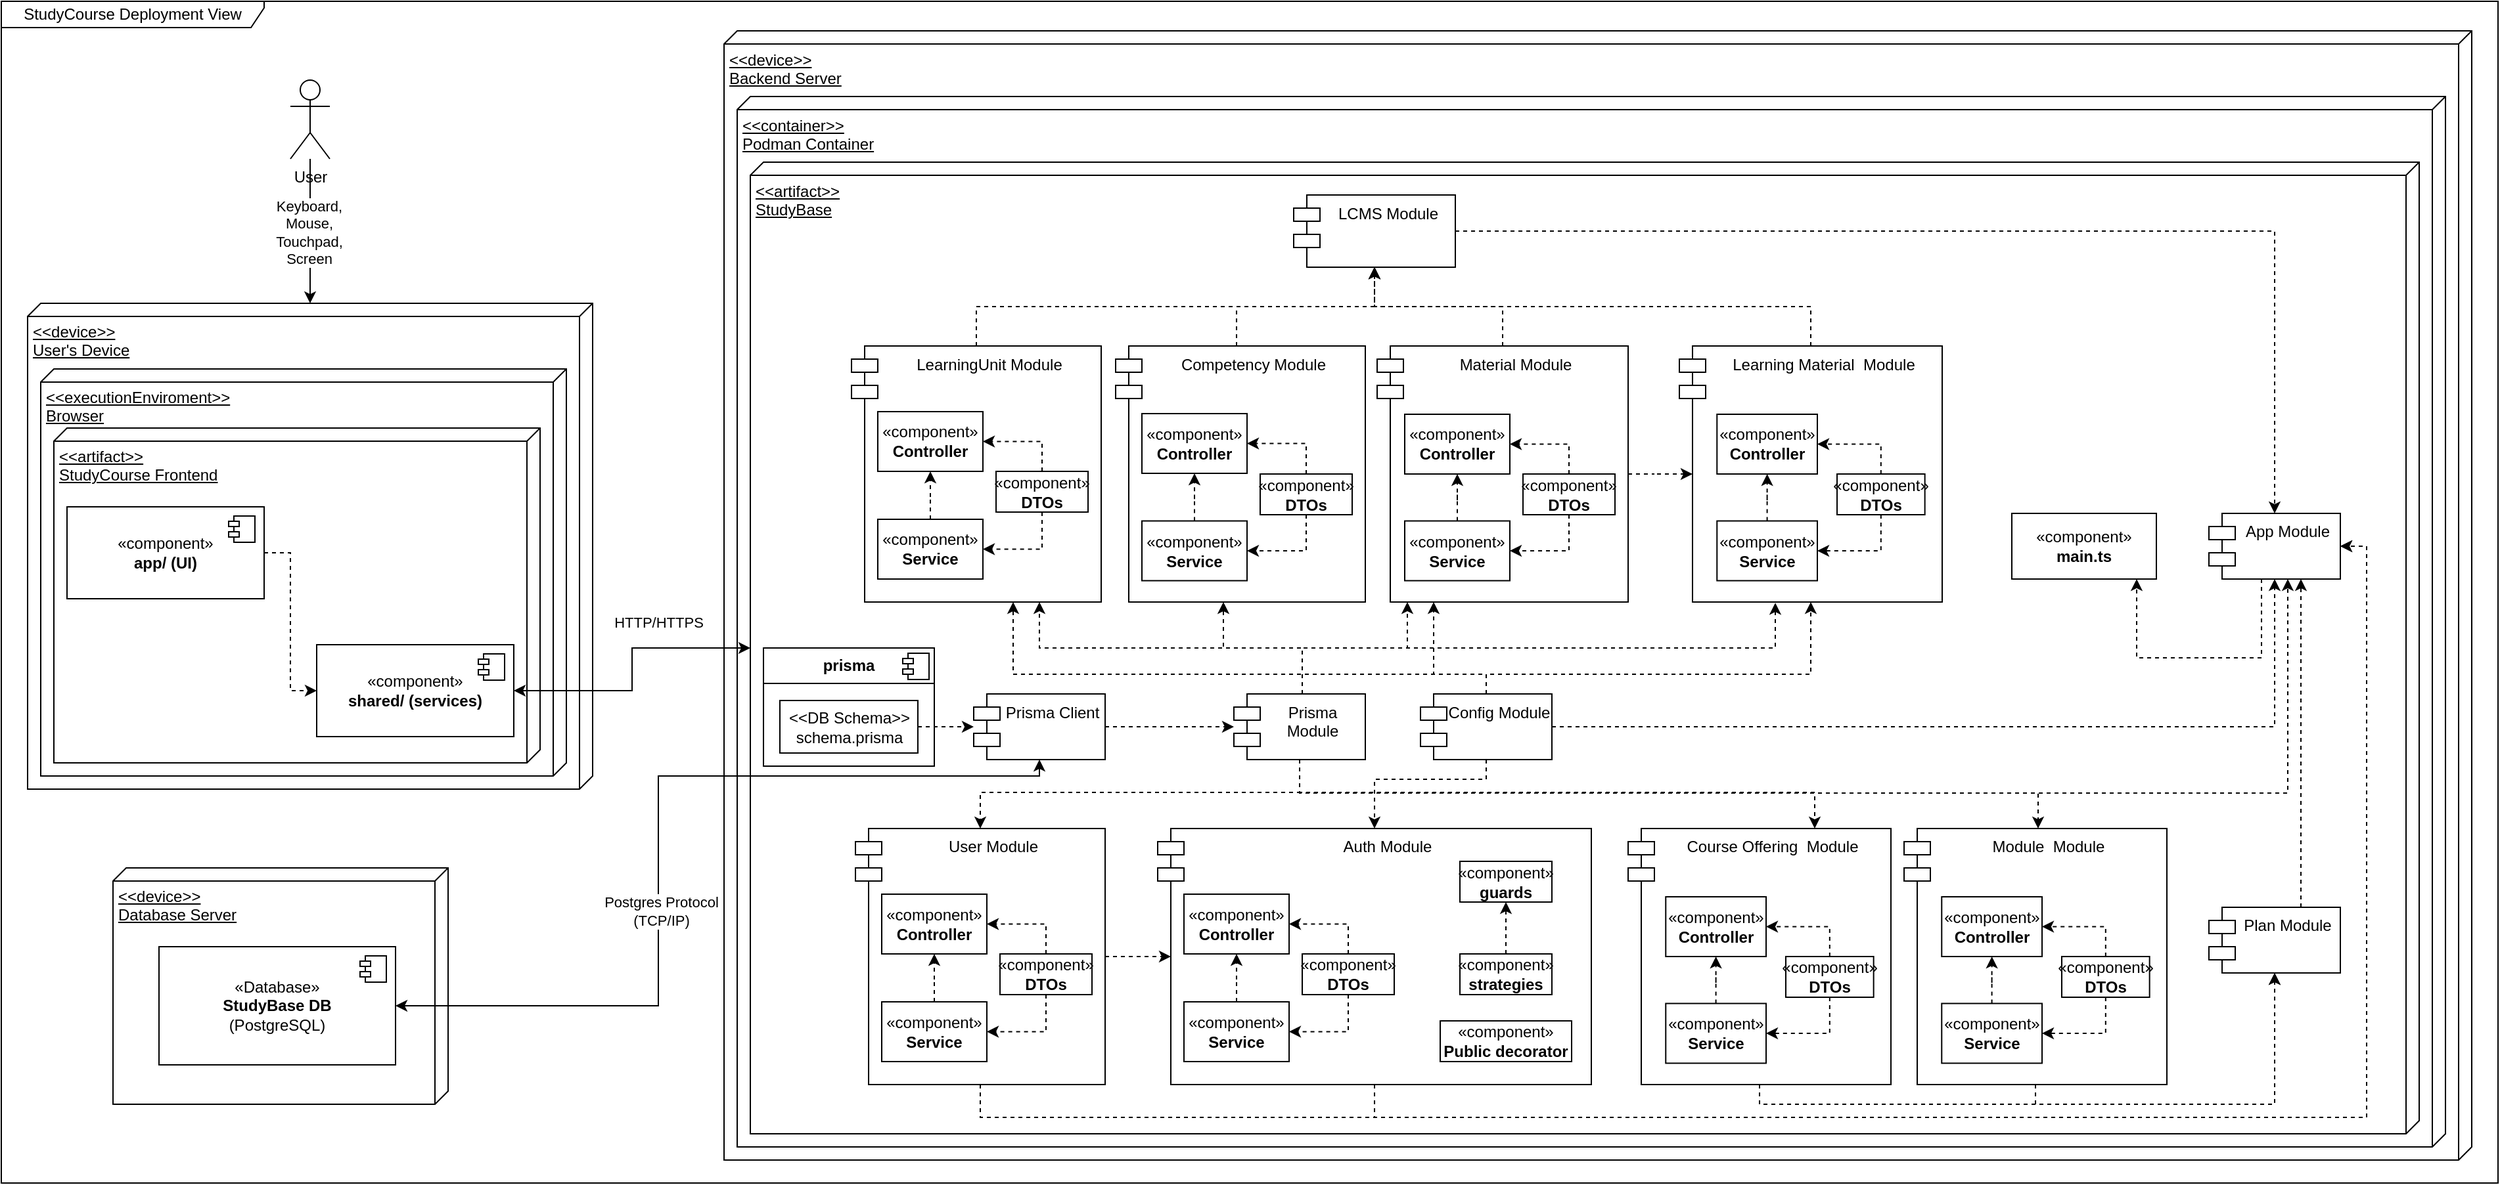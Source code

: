 <mxfile version="26.0.2">
  <diagram name="Page-1" id="3V8vz6xEhUbXwEFhNSxs">
    <mxGraphModel dx="2261" dy="1929" grid="1" gridSize="10" guides="1" tooltips="1" connect="1" arrows="1" fold="1" page="1" pageScale="1" pageWidth="827" pageHeight="1169" math="0" shadow="0">
      <root>
        <mxCell id="0" />
        <mxCell id="1" parent="0" />
        <mxCell id="BuL4cJ5vDAZep0cfOdnn-6" style="edgeStyle=orthogonalEdgeStyle;rounded=1;orthogonalLoop=1;jettySize=auto;html=1;curved=0;" parent="1" source="BuL4cJ5vDAZep0cfOdnn-1" target="BuL4cJ5vDAZep0cfOdnn-3" edge="1">
          <mxGeometry relative="1" as="geometry" />
        </mxCell>
        <mxCell id="BuL4cJ5vDAZep0cfOdnn-7" value="&lt;div&gt;Keyboard,&lt;/div&gt;&lt;div&gt;Mouse,&lt;/div&gt;&lt;div&gt;Touchpad,&lt;/div&gt;&lt;div&gt;Screen&lt;br&gt;&lt;/div&gt;" style="edgeLabel;html=1;align=center;verticalAlign=middle;resizable=0;points=[];" parent="BuL4cJ5vDAZep0cfOdnn-6" vertex="1" connectable="0">
          <mxGeometry x="0.01" y="-1" relative="1" as="geometry">
            <mxPoint as="offset" />
          </mxGeometry>
        </mxCell>
        <mxCell id="BuL4cJ5vDAZep0cfOdnn-1" value="User" style="shape=umlActor;verticalLabelPosition=bottom;verticalAlign=top;html=1;" parent="1" vertex="1">
          <mxGeometry x="120" width="30" height="60" as="geometry" />
        </mxCell>
        <mxCell id="BuL4cJ5vDAZep0cfOdnn-2" value="StudyCourse Deployment View" style="shape=umlFrame;whiteSpace=wrap;html=1;pointerEvents=0;width=200;height=20;" parent="1" vertex="1">
          <mxGeometry x="-100" y="-60" width="1900" height="900" as="geometry" />
        </mxCell>
        <mxCell id="BuL4cJ5vDAZep0cfOdnn-180" value="" style="group" parent="1" vertex="1" connectable="0">
          <mxGeometry x="-80" y="170" width="430" height="370" as="geometry" />
        </mxCell>
        <mxCell id="BuL4cJ5vDAZep0cfOdnn-3" value="&lt;div&gt;&amp;lt;&amp;lt;device&amp;gt;&amp;gt;&lt;/div&gt;&lt;div&gt;User&#39;s Device&lt;/div&gt;" style="verticalAlign=top;align=left;spacingTop=8;spacingLeft=2;spacingRight=12;shape=cube;size=10;direction=south;fontStyle=4;html=1;whiteSpace=wrap;" parent="BuL4cJ5vDAZep0cfOdnn-180" vertex="1">
          <mxGeometry width="430" height="370" as="geometry" />
        </mxCell>
        <mxCell id="BuL4cJ5vDAZep0cfOdnn-5" value="&lt;div&gt;&amp;lt;&amp;lt;executionEnviroment&amp;gt;&amp;gt;&lt;/div&gt;&lt;div&gt;Browser&lt;br&gt;&lt;/div&gt;" style="verticalAlign=top;align=left;spacingTop=8;spacingLeft=2;spacingRight=12;shape=cube;size=10;direction=south;fontStyle=4;html=1;whiteSpace=wrap;" parent="BuL4cJ5vDAZep0cfOdnn-180" vertex="1">
          <mxGeometry x="10" y="50" width="400" height="310" as="geometry" />
        </mxCell>
        <mxCell id="BuL4cJ5vDAZep0cfOdnn-8" value="&lt;div&gt;&amp;lt;&amp;lt;artifact&amp;gt;&amp;gt;&lt;/div&gt;&lt;div&gt;StudyCourse Frontend&lt;br&gt;&lt;/div&gt;" style="verticalAlign=top;align=left;spacingTop=8;spacingLeft=2;spacingRight=12;shape=cube;size=10;direction=south;fontStyle=4;html=1;whiteSpace=wrap;" parent="BuL4cJ5vDAZep0cfOdnn-180" vertex="1">
          <mxGeometry x="20" y="95" width="370" height="255" as="geometry" />
        </mxCell>
        <mxCell id="BuL4cJ5vDAZep0cfOdnn-9" value="«component»&lt;br&gt;&lt;b&gt;shared/ (services)&lt;/b&gt;" style="html=1;dropTarget=0;whiteSpace=wrap;" parent="BuL4cJ5vDAZep0cfOdnn-180" vertex="1">
          <mxGeometry x="220" y="260" width="150" height="70" as="geometry" />
        </mxCell>
        <mxCell id="BuL4cJ5vDAZep0cfOdnn-10" value="" style="shape=module;jettyWidth=8;jettyHeight=4;" parent="BuL4cJ5vDAZep0cfOdnn-9" vertex="1">
          <mxGeometry x="1" width="20" height="20" relative="1" as="geometry">
            <mxPoint x="-27" y="7" as="offset" />
          </mxGeometry>
        </mxCell>
        <mxCell id="BuL4cJ5vDAZep0cfOdnn-13" style="edgeStyle=orthogonalEdgeStyle;rounded=0;orthogonalLoop=1;jettySize=auto;html=1;entryX=0;entryY=0.5;entryDx=0;entryDy=0;dashed=1;" parent="BuL4cJ5vDAZep0cfOdnn-180" source="BuL4cJ5vDAZep0cfOdnn-11" target="BuL4cJ5vDAZep0cfOdnn-9" edge="1">
          <mxGeometry relative="1" as="geometry" />
        </mxCell>
        <mxCell id="BuL4cJ5vDAZep0cfOdnn-11" value="&lt;div&gt;«component»&lt;/div&gt;&lt;b&gt;app/ (UI)&lt;/b&gt; " style="html=1;dropTarget=0;whiteSpace=wrap;" parent="BuL4cJ5vDAZep0cfOdnn-180" vertex="1">
          <mxGeometry x="30" y="155" width="150" height="70" as="geometry" />
        </mxCell>
        <mxCell id="BuL4cJ5vDAZep0cfOdnn-12" value="" style="shape=module;jettyWidth=8;jettyHeight=4;" parent="BuL4cJ5vDAZep0cfOdnn-11" vertex="1">
          <mxGeometry x="1" width="20" height="20" relative="1" as="geometry">
            <mxPoint x="-27" y="7" as="offset" />
          </mxGeometry>
        </mxCell>
        <mxCell id="BuL4cJ5vDAZep0cfOdnn-181" value="&lt;div&gt;&amp;lt;&amp;lt;device&amp;gt;&amp;gt;&lt;/div&gt;&lt;div&gt;Database Server&lt;br&gt;&lt;/div&gt;" style="verticalAlign=top;align=left;spacingTop=8;spacingLeft=2;spacingRight=12;shape=cube;size=10;direction=south;fontStyle=4;html=1;whiteSpace=wrap;" parent="1" vertex="1">
          <mxGeometry x="-15" y="600" width="255" height="180" as="geometry" />
        </mxCell>
        <mxCell id="BuL4cJ5vDAZep0cfOdnn-183" value="«Database»&lt;br&gt;&lt;div&gt;&lt;b&gt;StudyBase DB&lt;/b&gt;&lt;/div&gt;(PostgreSQL)" style="html=1;dropTarget=0;whiteSpace=wrap;" parent="1" vertex="1">
          <mxGeometry x="20" y="660" width="180" height="90" as="geometry" />
        </mxCell>
        <mxCell id="BuL4cJ5vDAZep0cfOdnn-184" value="" style="shape=module;jettyWidth=8;jettyHeight=4;" parent="BuL4cJ5vDAZep0cfOdnn-183" vertex="1">
          <mxGeometry x="1" width="20" height="20" relative="1" as="geometry">
            <mxPoint x="-27" y="7" as="offset" />
          </mxGeometry>
        </mxCell>
        <mxCell id="BuL4cJ5vDAZep0cfOdnn-14" value="&lt;div&gt;&amp;lt;&amp;lt;device&amp;gt;&amp;gt;&lt;/div&gt;&lt;div&gt;Backend Server&lt;br&gt;&lt;/div&gt;" style="verticalAlign=top;align=left;spacingTop=8;spacingLeft=2;spacingRight=12;shape=cube;size=10;direction=south;fontStyle=4;html=1;whiteSpace=wrap;" parent="1" vertex="1">
          <mxGeometry x="450" y="-37.5" width="1330" height="860" as="geometry" />
        </mxCell>
        <mxCell id="BuL4cJ5vDAZep0cfOdnn-15" value="&lt;div&gt;&amp;lt;&amp;lt;container&amp;gt;&amp;gt;&lt;/div&gt;&lt;div&gt;Podman Container&lt;br&gt;&lt;/div&gt;" style="verticalAlign=top;align=left;spacingTop=8;spacingLeft=2;spacingRight=12;shape=cube;size=10;direction=south;fontStyle=4;html=1;whiteSpace=wrap;" parent="1" vertex="1">
          <mxGeometry x="460" y="12.5" width="1300" height="800" as="geometry" />
        </mxCell>
        <mxCell id="BuL4cJ5vDAZep0cfOdnn-16" value="&lt;div&gt;&amp;lt;&amp;lt;artifact&amp;gt;&amp;gt;&lt;/div&gt;&lt;div&gt;StudyBase&lt;br&gt;&lt;/div&gt;" style="verticalAlign=top;align=left;spacingTop=8;spacingLeft=2;spacingRight=12;shape=cube;size=10;direction=south;fontStyle=4;html=1;whiteSpace=wrap;" parent="1" vertex="1">
          <mxGeometry x="470" y="62.5" width="1270" height="740" as="geometry" />
        </mxCell>
        <mxCell id="BuL4cJ5vDAZep0cfOdnn-58" style="edgeStyle=orthogonalEdgeStyle;rounded=0;orthogonalLoop=1;jettySize=auto;html=1;dashed=1;" parent="1" source="BuL4cJ5vDAZep0cfOdnn-17" target="BuL4cJ5vDAZep0cfOdnn-57" edge="1">
          <mxGeometry relative="1" as="geometry" />
        </mxCell>
        <mxCell id="BuL4cJ5vDAZep0cfOdnn-17" value="Prisma Client" style="shape=module;align=left;spacingLeft=20;align=center;verticalAlign=top;whiteSpace=wrap;html=1;" parent="1" vertex="1">
          <mxGeometry x="640" y="467.5" width="100" height="50" as="geometry" />
        </mxCell>
        <mxCell id="BuL4cJ5vDAZep0cfOdnn-29" value="" style="group" parent="1" vertex="1" connectable="0">
          <mxGeometry x="480" y="432.5" width="130" height="90" as="geometry" />
        </mxCell>
        <mxCell id="BuL4cJ5vDAZep0cfOdnn-22" value="&lt;p style=&quot;margin:0px;margin-top:6px;text-align:center;&quot;&gt;&lt;b&gt;prisma&lt;/b&gt;&lt;/p&gt;&lt;hr size=&quot;1&quot; style=&quot;border-style:solid;&quot;&gt;" style="align=left;overflow=fill;html=1;dropTarget=0;whiteSpace=wrap;" parent="BuL4cJ5vDAZep0cfOdnn-29" vertex="1">
          <mxGeometry width="130" height="90" as="geometry" />
        </mxCell>
        <mxCell id="BuL4cJ5vDAZep0cfOdnn-23" value="" style="shape=component;jettyWidth=8;jettyHeight=4;" parent="BuL4cJ5vDAZep0cfOdnn-22" vertex="1">
          <mxGeometry x="1" width="20" height="20" relative="1" as="geometry">
            <mxPoint x="-24" y="4" as="offset" />
          </mxGeometry>
        </mxCell>
        <mxCell id="BuL4cJ5vDAZep0cfOdnn-27" value="&amp;lt;&amp;lt;DB Schema&amp;gt;&amp;gt;&lt;br&gt;&lt;div&gt;schema.prisma&lt;/div&gt;" style="html=1;whiteSpace=wrap;" parent="BuL4cJ5vDAZep0cfOdnn-29" vertex="1">
          <mxGeometry x="12.5" y="40" width="105" height="40" as="geometry" />
        </mxCell>
        <mxCell id="BuL4cJ5vDAZep0cfOdnn-28" style="edgeStyle=orthogonalEdgeStyle;rounded=0;orthogonalLoop=1;jettySize=auto;html=1;dashed=1;" parent="1" source="BuL4cJ5vDAZep0cfOdnn-27" target="BuL4cJ5vDAZep0cfOdnn-17" edge="1">
          <mxGeometry relative="1" as="geometry" />
        </mxCell>
        <mxCell id="BuL4cJ5vDAZep0cfOdnn-110" style="edgeStyle=orthogonalEdgeStyle;rounded=0;orthogonalLoop=1;jettySize=auto;html=1;dashed=1;" parent="1" source="BuL4cJ5vDAZep0cfOdnn-57" target="BuL4cJ5vDAZep0cfOdnn-95" edge="1">
          <mxGeometry relative="1" as="geometry">
            <Array as="points">
              <mxPoint x="888" y="542.5" />
              <mxPoint x="645" y="542.5" />
            </Array>
          </mxGeometry>
        </mxCell>
        <mxCell id="BuL4cJ5vDAZep0cfOdnn-163" style="edgeStyle=orthogonalEdgeStyle;rounded=0;orthogonalLoop=1;jettySize=auto;html=1;dashed=1;" parent="1" source="BuL4cJ5vDAZep0cfOdnn-57" target="BuL4cJ5vDAZep0cfOdnn-155" edge="1">
          <mxGeometry relative="1" as="geometry">
            <Array as="points">
              <mxPoint x="888" y="542.5" />
              <mxPoint x="1280" y="542.5" />
            </Array>
          </mxGeometry>
        </mxCell>
        <mxCell id="BuL4cJ5vDAZep0cfOdnn-175" style="edgeStyle=orthogonalEdgeStyle;rounded=0;orthogonalLoop=1;jettySize=auto;html=1;dashed=1;" parent="1" source="BuL4cJ5vDAZep0cfOdnn-57" target="BuL4cJ5vDAZep0cfOdnn-165" edge="1">
          <mxGeometry relative="1" as="geometry">
            <Array as="points">
              <mxPoint x="888" y="543" />
              <mxPoint x="1640" y="543" />
            </Array>
          </mxGeometry>
        </mxCell>
        <mxCell id="BuL4cJ5vDAZep0cfOdnn-57" value="Prisma Module" style="shape=module;align=left;spacingLeft=20;align=center;verticalAlign=top;whiteSpace=wrap;html=1;" parent="1" vertex="1">
          <mxGeometry x="838" y="467.5" width="100" height="50" as="geometry" />
        </mxCell>
        <mxCell id="BuL4cJ5vDAZep0cfOdnn-117" style="edgeStyle=orthogonalEdgeStyle;rounded=0;orthogonalLoop=1;jettySize=auto;html=1;dashed=1;" parent="1" source="BuL4cJ5vDAZep0cfOdnn-62" target="BuL4cJ5vDAZep0cfOdnn-103" edge="1">
          <mxGeometry relative="1" as="geometry">
            <Array as="points">
              <mxPoint x="1030" y="532.5" />
              <mxPoint x="945" y="532.5" />
            </Array>
          </mxGeometry>
        </mxCell>
        <mxCell id="BuL4cJ5vDAZep0cfOdnn-174" style="edgeStyle=orthogonalEdgeStyle;rounded=0;orthogonalLoop=1;jettySize=auto;html=1;dashed=1;" parent="1" source="BuL4cJ5vDAZep0cfOdnn-62" target="BuL4cJ5vDAZep0cfOdnn-165" edge="1">
          <mxGeometry relative="1" as="geometry" />
        </mxCell>
        <mxCell id="BuL4cJ5vDAZep0cfOdnn-62" value="Config Module" style="shape=module;align=left;spacingLeft=20;align=center;verticalAlign=top;whiteSpace=wrap;html=1;" parent="1" vertex="1">
          <mxGeometry x="980" y="467.5" width="100" height="50" as="geometry" />
        </mxCell>
        <mxCell id="BuL4cJ5vDAZep0cfOdnn-70" style="edgeStyle=orthogonalEdgeStyle;rounded=0;orthogonalLoop=1;jettySize=auto;html=1;dashed=1;jumpStyle=none;" parent="1" source="BuL4cJ5vDAZep0cfOdnn-62" target="BuL4cJ5vDAZep0cfOdnn-32" edge="1">
          <mxGeometry relative="1" as="geometry">
            <Array as="points">
              <mxPoint x="1030" y="452.5" />
              <mxPoint x="670" y="452.5" />
            </Array>
          </mxGeometry>
        </mxCell>
        <mxCell id="BuL4cJ5vDAZep0cfOdnn-63" style="edgeStyle=orthogonalEdgeStyle;rounded=0;orthogonalLoop=1;jettySize=auto;html=1;dashed=1;" parent="1" source="BuL4cJ5vDAZep0cfOdnn-57" target="BuL4cJ5vDAZep0cfOdnn-32" edge="1">
          <mxGeometry relative="1" as="geometry">
            <Array as="points">
              <mxPoint x="890" y="432.5" />
              <mxPoint x="690" y="432.5" />
            </Array>
          </mxGeometry>
        </mxCell>
        <mxCell id="BuL4cJ5vDAZep0cfOdnn-64" style="edgeStyle=orthogonalEdgeStyle;rounded=0;orthogonalLoop=1;jettySize=auto;html=1;dashed=1;" parent="1" source="BuL4cJ5vDAZep0cfOdnn-57" target="BuL4cJ5vDAZep0cfOdnn-42" edge="1">
          <mxGeometry relative="1" as="geometry">
            <Array as="points">
              <mxPoint x="890" y="432.5" />
              <mxPoint x="830" y="432.5" />
            </Array>
          </mxGeometry>
        </mxCell>
        <mxCell id="BuL4cJ5vDAZep0cfOdnn-65" style="edgeStyle=orthogonalEdgeStyle;rounded=0;orthogonalLoop=1;jettySize=auto;html=1;dashed=1;" parent="1" source="BuL4cJ5vDAZep0cfOdnn-57" target="BuL4cJ5vDAZep0cfOdnn-47" edge="1">
          <mxGeometry relative="1" as="geometry">
            <Array as="points">
              <mxPoint x="890" y="432.5" />
              <mxPoint x="970" y="432.5" />
            </Array>
          </mxGeometry>
        </mxCell>
        <mxCell id="BuL4cJ5vDAZep0cfOdnn-69" style="edgeStyle=orthogonalEdgeStyle;rounded=0;orthogonalLoop=1;jettySize=auto;html=1;dashed=1;" parent="1" source="BuL4cJ5vDAZep0cfOdnn-62" target="BuL4cJ5vDAZep0cfOdnn-47" edge="1">
          <mxGeometry relative="1" as="geometry">
            <Array as="points">
              <mxPoint x="1030" y="452.5" />
              <mxPoint x="990" y="452.5" />
            </Array>
          </mxGeometry>
        </mxCell>
        <mxCell id="BuL4cJ5vDAZep0cfOdnn-67" style="edgeStyle=orthogonalEdgeStyle;rounded=0;orthogonalLoop=1;jettySize=auto;html=1;dashed=1;entryX=0.5;entryY=1;entryDx=0;entryDy=0;" parent="1" source="BuL4cJ5vDAZep0cfOdnn-62" target="BuL4cJ5vDAZep0cfOdnn-52" edge="1">
          <mxGeometry relative="1" as="geometry">
            <Array as="points">
              <mxPoint x="1030" y="452.5" />
              <mxPoint x="1277" y="452.5" />
            </Array>
          </mxGeometry>
        </mxCell>
        <mxCell id="BuL4cJ5vDAZep0cfOdnn-94" value="" style="group" parent="1" vertex="1" connectable="0">
          <mxGeometry x="550" y="570" width="190" height="195" as="geometry" />
        </mxCell>
        <mxCell id="BuL4cJ5vDAZep0cfOdnn-95" value="User Module" style="shape=module;align=left;spacingLeft=20;align=center;verticalAlign=top;whiteSpace=wrap;html=1;" parent="BuL4cJ5vDAZep0cfOdnn-94" vertex="1">
          <mxGeometry width="190" height="195" as="geometry" />
        </mxCell>
        <mxCell id="BuL4cJ5vDAZep0cfOdnn-96" value="&lt;div&gt;«component»&lt;/div&gt;&lt;div&gt;&lt;b&gt;Controller&lt;/b&gt;&lt;/div&gt;" style="html=1;whiteSpace=wrap;" parent="BuL4cJ5vDAZep0cfOdnn-94" vertex="1">
          <mxGeometry x="20" y="50" width="80" height="45.5" as="geometry" />
        </mxCell>
        <mxCell id="BuL4cJ5vDAZep0cfOdnn-97" value="&lt;div&gt;«component»&lt;/div&gt;&lt;div&gt;&lt;b&gt;Service&lt;/b&gt;&lt;/div&gt;" style="html=1;whiteSpace=wrap;" parent="BuL4cJ5vDAZep0cfOdnn-94" vertex="1">
          <mxGeometry x="20" y="132" width="80" height="45.5" as="geometry" />
        </mxCell>
        <mxCell id="BuL4cJ5vDAZep0cfOdnn-98" value="«component»&lt;br&gt;&lt;b&gt;DTOs&lt;/b&gt;" style="html=1;whiteSpace=wrap;" parent="BuL4cJ5vDAZep0cfOdnn-94" vertex="1">
          <mxGeometry x="110" y="95.5" width="70" height="31" as="geometry" />
        </mxCell>
        <mxCell id="BuL4cJ5vDAZep0cfOdnn-99" style="edgeStyle=orthogonalEdgeStyle;rounded=0;orthogonalLoop=1;jettySize=auto;html=1;entryX=0.5;entryY=1;entryDx=0;entryDy=0;dashed=1;" parent="BuL4cJ5vDAZep0cfOdnn-94" source="BuL4cJ5vDAZep0cfOdnn-97" target="BuL4cJ5vDAZep0cfOdnn-96" edge="1">
          <mxGeometry relative="1" as="geometry" />
        </mxCell>
        <mxCell id="BuL4cJ5vDAZep0cfOdnn-100" style="edgeStyle=orthogonalEdgeStyle;rounded=0;orthogonalLoop=1;jettySize=auto;html=1;entryX=1;entryY=0.5;entryDx=0;entryDy=0;exitX=0.5;exitY=1;exitDx=0;exitDy=0;dashed=1;" parent="BuL4cJ5vDAZep0cfOdnn-94" source="BuL4cJ5vDAZep0cfOdnn-98" target="BuL4cJ5vDAZep0cfOdnn-97" edge="1">
          <mxGeometry relative="1" as="geometry" />
        </mxCell>
        <mxCell id="BuL4cJ5vDAZep0cfOdnn-101" style="edgeStyle=orthogonalEdgeStyle;rounded=0;orthogonalLoop=1;jettySize=auto;html=1;entryX=1;entryY=0.5;entryDx=0;entryDy=0;exitX=0.5;exitY=0;exitDx=0;exitDy=0;dashed=1;" parent="BuL4cJ5vDAZep0cfOdnn-94" source="BuL4cJ5vDAZep0cfOdnn-98" target="BuL4cJ5vDAZep0cfOdnn-96" edge="1">
          <mxGeometry relative="1" as="geometry" />
        </mxCell>
        <mxCell id="BuL4cJ5vDAZep0cfOdnn-92" style="edgeStyle=orthogonalEdgeStyle;rounded=0;orthogonalLoop=1;jettySize=auto;html=1;dashed=1;entryX=0.365;entryY=1.003;entryDx=0;entryDy=0;entryPerimeter=0;" parent="1" source="BuL4cJ5vDAZep0cfOdnn-57" target="BuL4cJ5vDAZep0cfOdnn-52" edge="1">
          <mxGeometry relative="1" as="geometry">
            <mxPoint x="1240" y="602.5" as="targetPoint" />
            <Array as="points">
              <mxPoint x="890" y="432.5" />
              <mxPoint x="1250" y="432.5" />
            </Array>
          </mxGeometry>
        </mxCell>
        <mxCell id="BuL4cJ5vDAZep0cfOdnn-114" style="edgeStyle=orthogonalEdgeStyle;rounded=0;orthogonalLoop=1;jettySize=auto;html=1;entryX=0;entryY=0.5;entryDx=10;entryDy=0;entryPerimeter=0;dashed=1;" parent="1" source="BuL4cJ5vDAZep0cfOdnn-95" target="BuL4cJ5vDAZep0cfOdnn-103" edge="1">
          <mxGeometry relative="1" as="geometry" />
        </mxCell>
        <mxCell id="BuL4cJ5vDAZep0cfOdnn-116" value="" style="group" parent="1" vertex="1" connectable="0">
          <mxGeometry x="780" y="570" width="330" height="195" as="geometry" />
        </mxCell>
        <mxCell id="BuL4cJ5vDAZep0cfOdnn-103" value="Auth Module" style="shape=module;align=left;spacingLeft=20;align=center;verticalAlign=top;whiteSpace=wrap;html=1;" parent="BuL4cJ5vDAZep0cfOdnn-116" vertex="1">
          <mxGeometry width="330" height="195" as="geometry" />
        </mxCell>
        <mxCell id="BuL4cJ5vDAZep0cfOdnn-104" value="&lt;div&gt;«component»&lt;/div&gt;&lt;div&gt;&lt;b&gt;Controller&lt;/b&gt;&lt;/div&gt;" style="html=1;whiteSpace=wrap;" parent="BuL4cJ5vDAZep0cfOdnn-116" vertex="1">
          <mxGeometry x="20" y="50" width="80" height="45.5" as="geometry" />
        </mxCell>
        <mxCell id="BuL4cJ5vDAZep0cfOdnn-105" value="&lt;div&gt;«component»&lt;/div&gt;&lt;div&gt;&lt;b&gt;Service&lt;/b&gt;&lt;/div&gt;" style="html=1;whiteSpace=wrap;" parent="BuL4cJ5vDAZep0cfOdnn-116" vertex="1">
          <mxGeometry x="20" y="132" width="80" height="45.5" as="geometry" />
        </mxCell>
        <mxCell id="BuL4cJ5vDAZep0cfOdnn-106" value="«component»&lt;br&gt;&lt;b&gt;DTOs&lt;/b&gt;" style="html=1;whiteSpace=wrap;" parent="BuL4cJ5vDAZep0cfOdnn-116" vertex="1">
          <mxGeometry x="110" y="95.5" width="70" height="31" as="geometry" />
        </mxCell>
        <mxCell id="BuL4cJ5vDAZep0cfOdnn-111" value="«component»&lt;br&gt;&lt;b&gt;guards&lt;/b&gt;" style="html=1;whiteSpace=wrap;" parent="BuL4cJ5vDAZep0cfOdnn-116" vertex="1">
          <mxGeometry x="230" y="25" width="70" height="31" as="geometry" />
        </mxCell>
        <mxCell id="BuL4cJ5vDAZep0cfOdnn-112" value="«component»&lt;br&gt;&lt;b&gt;strategies&lt;/b&gt;" style="html=1;whiteSpace=wrap;" parent="BuL4cJ5vDAZep0cfOdnn-116" vertex="1">
          <mxGeometry x="230" y="95.5" width="70" height="31" as="geometry" />
        </mxCell>
        <mxCell id="BuL4cJ5vDAZep0cfOdnn-113" value="&lt;div&gt;«component»&lt;/div&gt;&lt;b&gt;Public decorator&lt;/b&gt;" style="html=1;whiteSpace=wrap;" parent="BuL4cJ5vDAZep0cfOdnn-116" vertex="1">
          <mxGeometry x="215" y="146.5" width="100" height="31" as="geometry" />
        </mxCell>
        <mxCell id="BuL4cJ5vDAZep0cfOdnn-107" style="edgeStyle=orthogonalEdgeStyle;rounded=0;orthogonalLoop=1;jettySize=auto;html=1;entryX=0.5;entryY=1;entryDx=0;entryDy=0;dashed=1;" parent="BuL4cJ5vDAZep0cfOdnn-116" source="BuL4cJ5vDAZep0cfOdnn-105" target="BuL4cJ5vDAZep0cfOdnn-104" edge="1">
          <mxGeometry relative="1" as="geometry" />
        </mxCell>
        <mxCell id="BuL4cJ5vDAZep0cfOdnn-108" style="edgeStyle=orthogonalEdgeStyle;rounded=0;orthogonalLoop=1;jettySize=auto;html=1;entryX=1;entryY=0.5;entryDx=0;entryDy=0;exitX=0.5;exitY=1;exitDx=0;exitDy=0;dashed=1;" parent="BuL4cJ5vDAZep0cfOdnn-116" source="BuL4cJ5vDAZep0cfOdnn-106" target="BuL4cJ5vDAZep0cfOdnn-105" edge="1">
          <mxGeometry relative="1" as="geometry" />
        </mxCell>
        <mxCell id="BuL4cJ5vDAZep0cfOdnn-109" style="edgeStyle=orthogonalEdgeStyle;rounded=0;orthogonalLoop=1;jettySize=auto;html=1;entryX=1;entryY=0.5;entryDx=0;entryDy=0;exitX=0.5;exitY=0;exitDx=0;exitDy=0;dashed=1;" parent="BuL4cJ5vDAZep0cfOdnn-116" source="BuL4cJ5vDAZep0cfOdnn-106" target="BuL4cJ5vDAZep0cfOdnn-104" edge="1">
          <mxGeometry relative="1" as="geometry" />
        </mxCell>
        <mxCell id="BuL4cJ5vDAZep0cfOdnn-115" style="edgeStyle=orthogonalEdgeStyle;rounded=0;orthogonalLoop=1;jettySize=auto;html=1;entryX=0.5;entryY=1;entryDx=0;entryDy=0;dashed=1;" parent="BuL4cJ5vDAZep0cfOdnn-116" source="BuL4cJ5vDAZep0cfOdnn-112" target="BuL4cJ5vDAZep0cfOdnn-111" edge="1">
          <mxGeometry relative="1" as="geometry" />
        </mxCell>
        <mxCell id="BuL4cJ5vDAZep0cfOdnn-154" value="" style="group" parent="1" vertex="1" connectable="0">
          <mxGeometry x="1138" y="570" width="210" height="195" as="geometry" />
        </mxCell>
        <mxCell id="BuL4cJ5vDAZep0cfOdnn-155" value="Course Offering&amp;nbsp; Module" style="shape=module;align=left;spacingLeft=20;align=center;verticalAlign=top;whiteSpace=wrap;html=1;" parent="BuL4cJ5vDAZep0cfOdnn-154" vertex="1">
          <mxGeometry width="200" height="195" as="geometry" />
        </mxCell>
        <mxCell id="BuL4cJ5vDAZep0cfOdnn-156" value="&lt;div&gt;«component»&lt;/div&gt;&lt;div&gt;&lt;b&gt;Controller&lt;/b&gt;&lt;/div&gt;" style="html=1;whiteSpace=wrap;" parent="BuL4cJ5vDAZep0cfOdnn-154" vertex="1">
          <mxGeometry x="28.636" y="52" width="76.364" height="45.5" as="geometry" />
        </mxCell>
        <mxCell id="BuL4cJ5vDAZep0cfOdnn-157" value="&lt;div&gt;«component»&lt;/div&gt;&lt;div&gt;&lt;b&gt;Service&lt;/b&gt;&lt;/div&gt;" style="html=1;whiteSpace=wrap;" parent="BuL4cJ5vDAZep0cfOdnn-154" vertex="1">
          <mxGeometry x="28.636" y="133.25" width="76.364" height="45.5" as="geometry" />
        </mxCell>
        <mxCell id="BuL4cJ5vDAZep0cfOdnn-158" value="«component»&lt;br&gt;&lt;b&gt;DTOs&lt;/b&gt;" style="html=1;whiteSpace=wrap;" parent="BuL4cJ5vDAZep0cfOdnn-154" vertex="1">
          <mxGeometry x="120.001" y="97.5" width="66.818" height="31" as="geometry" />
        </mxCell>
        <mxCell id="BuL4cJ5vDAZep0cfOdnn-159" style="edgeStyle=orthogonalEdgeStyle;rounded=0;orthogonalLoop=1;jettySize=auto;html=1;entryX=0.5;entryY=1;entryDx=0;entryDy=0;dashed=1;" parent="BuL4cJ5vDAZep0cfOdnn-154" source="BuL4cJ5vDAZep0cfOdnn-157" target="BuL4cJ5vDAZep0cfOdnn-156" edge="1">
          <mxGeometry relative="1" as="geometry" />
        </mxCell>
        <mxCell id="BuL4cJ5vDAZep0cfOdnn-160" style="edgeStyle=orthogonalEdgeStyle;rounded=0;orthogonalLoop=1;jettySize=auto;html=1;entryX=1;entryY=0.5;entryDx=0;entryDy=0;exitX=0.5;exitY=1;exitDx=0;exitDy=0;dashed=1;" parent="BuL4cJ5vDAZep0cfOdnn-154" source="BuL4cJ5vDAZep0cfOdnn-158" target="BuL4cJ5vDAZep0cfOdnn-157" edge="1">
          <mxGeometry relative="1" as="geometry" />
        </mxCell>
        <mxCell id="BuL4cJ5vDAZep0cfOdnn-161" style="edgeStyle=orthogonalEdgeStyle;rounded=0;orthogonalLoop=1;jettySize=auto;html=1;entryX=1;entryY=0.5;entryDx=0;entryDy=0;exitX=0.5;exitY=0;exitDx=0;exitDy=0;dashed=1;" parent="BuL4cJ5vDAZep0cfOdnn-154" source="BuL4cJ5vDAZep0cfOdnn-158" target="BuL4cJ5vDAZep0cfOdnn-156" edge="1">
          <mxGeometry relative="1" as="geometry" />
        </mxCell>
        <mxCell id="BuL4cJ5vDAZep0cfOdnn-177" style="edgeStyle=orthogonalEdgeStyle;rounded=0;orthogonalLoop=1;jettySize=auto;html=1;dashed=1;" parent="1" source="BuL4cJ5vDAZep0cfOdnn-165" target="BuL4cJ5vDAZep0cfOdnn-176" edge="1">
          <mxGeometry relative="1" as="geometry">
            <Array as="points">
              <mxPoint x="1620" y="440" />
              <mxPoint x="1525" y="440" />
            </Array>
          </mxGeometry>
        </mxCell>
        <mxCell id="BuL4cJ5vDAZep0cfOdnn-165" value="App Module" style="shape=module;align=left;spacingLeft=20;align=center;verticalAlign=top;whiteSpace=wrap;html=1;" parent="1" vertex="1">
          <mxGeometry x="1580" y="330" width="100" height="50" as="geometry" />
        </mxCell>
        <mxCell id="BuL4cJ5vDAZep0cfOdnn-166" style="edgeStyle=orthogonalEdgeStyle;rounded=0;orthogonalLoop=1;jettySize=auto;html=1;dashed=1;" parent="1" source="BuL4cJ5vDAZep0cfOdnn-31" target="BuL4cJ5vDAZep0cfOdnn-165" edge="1">
          <mxGeometry relative="1" as="geometry" />
        </mxCell>
        <mxCell id="BuL4cJ5vDAZep0cfOdnn-168" style="edgeStyle=orthogonalEdgeStyle;rounded=0;orthogonalLoop=1;jettySize=auto;html=1;dashed=1;" parent="1" source="BuL4cJ5vDAZep0cfOdnn-103" target="BuL4cJ5vDAZep0cfOdnn-165" edge="1">
          <mxGeometry relative="1" as="geometry">
            <Array as="points">
              <mxPoint x="945" y="790" />
              <mxPoint x="1700" y="790" />
              <mxPoint x="1700" y="355" />
            </Array>
          </mxGeometry>
        </mxCell>
        <mxCell id="BuL4cJ5vDAZep0cfOdnn-169" style="edgeStyle=orthogonalEdgeStyle;rounded=0;orthogonalLoop=1;jettySize=auto;html=1;dashed=1;" parent="1" source="BuL4cJ5vDAZep0cfOdnn-95" target="BuL4cJ5vDAZep0cfOdnn-165" edge="1">
          <mxGeometry relative="1" as="geometry">
            <Array as="points">
              <mxPoint x="645" y="790" />
              <mxPoint x="1700" y="790" />
              <mxPoint x="1700" y="355" />
            </Array>
          </mxGeometry>
        </mxCell>
        <mxCell id="BuL4cJ5vDAZep0cfOdnn-31" value="LCMS Module" style="shape=module;align=left;spacingLeft=20;align=center;verticalAlign=top;whiteSpace=wrap;html=1;" parent="1" vertex="1">
          <mxGeometry x="883.5" y="87.5" width="123" height="55" as="geometry" />
        </mxCell>
        <mxCell id="BuL4cJ5vDAZep0cfOdnn-80" value="" style="group" parent="1" vertex="1" connectable="0">
          <mxGeometry x="1177" y="202.5" width="210" height="195" as="geometry" />
        </mxCell>
        <mxCell id="BuL4cJ5vDAZep0cfOdnn-52" value="Learning Material&amp;nbsp; Module" style="shape=module;align=left;spacingLeft=20;align=center;verticalAlign=top;whiteSpace=wrap;html=1;" parent="BuL4cJ5vDAZep0cfOdnn-80" vertex="1">
          <mxGeometry width="200" height="195" as="geometry" />
        </mxCell>
        <mxCell id="BuL4cJ5vDAZep0cfOdnn-53" value="&lt;div&gt;«component»&lt;/div&gt;&lt;div&gt;&lt;b&gt;Controller&lt;/b&gt;&lt;/div&gt;" style="html=1;whiteSpace=wrap;" parent="BuL4cJ5vDAZep0cfOdnn-80" vertex="1">
          <mxGeometry x="28.636" y="52" width="76.364" height="45.5" as="geometry" />
        </mxCell>
        <mxCell id="BuL4cJ5vDAZep0cfOdnn-54" value="&lt;div&gt;«component»&lt;/div&gt;&lt;div&gt;&lt;b&gt;Service&lt;/b&gt;&lt;/div&gt;" style="html=1;whiteSpace=wrap;" parent="BuL4cJ5vDAZep0cfOdnn-80" vertex="1">
          <mxGeometry x="28.636" y="133.25" width="76.364" height="45.5" as="geometry" />
        </mxCell>
        <mxCell id="BuL4cJ5vDAZep0cfOdnn-76" value="«component»&lt;br&gt;&lt;b&gt;DTOs&lt;/b&gt;" style="html=1;whiteSpace=wrap;" parent="BuL4cJ5vDAZep0cfOdnn-80" vertex="1">
          <mxGeometry x="120.001" y="97.5" width="66.818" height="31" as="geometry" />
        </mxCell>
        <mxCell id="BuL4cJ5vDAZep0cfOdnn-55" style="edgeStyle=orthogonalEdgeStyle;rounded=0;orthogonalLoop=1;jettySize=auto;html=1;entryX=0.5;entryY=1;entryDx=0;entryDy=0;dashed=1;" parent="BuL4cJ5vDAZep0cfOdnn-80" source="BuL4cJ5vDAZep0cfOdnn-54" target="BuL4cJ5vDAZep0cfOdnn-53" edge="1">
          <mxGeometry relative="1" as="geometry" />
        </mxCell>
        <mxCell id="BuL4cJ5vDAZep0cfOdnn-77" style="edgeStyle=orthogonalEdgeStyle;rounded=0;orthogonalLoop=1;jettySize=auto;html=1;entryX=1;entryY=0.5;entryDx=0;entryDy=0;exitX=0.5;exitY=1;exitDx=0;exitDy=0;dashed=1;" parent="BuL4cJ5vDAZep0cfOdnn-80" source="BuL4cJ5vDAZep0cfOdnn-76" target="BuL4cJ5vDAZep0cfOdnn-54" edge="1">
          <mxGeometry relative="1" as="geometry" />
        </mxCell>
        <mxCell id="BuL4cJ5vDAZep0cfOdnn-78" style="edgeStyle=orthogonalEdgeStyle;rounded=0;orthogonalLoop=1;jettySize=auto;html=1;entryX=1;entryY=0.5;entryDx=0;entryDy=0;exitX=0.5;exitY=0;exitDx=0;exitDy=0;dashed=1;" parent="BuL4cJ5vDAZep0cfOdnn-80" source="BuL4cJ5vDAZep0cfOdnn-76" target="BuL4cJ5vDAZep0cfOdnn-53" edge="1">
          <mxGeometry relative="1" as="geometry" />
        </mxCell>
        <mxCell id="BuL4cJ5vDAZep0cfOdnn-85" value="" style="group" parent="1" vertex="1" connectable="0">
          <mxGeometry x="947" y="202.5" width="191" height="195" as="geometry" />
        </mxCell>
        <mxCell id="BuL4cJ5vDAZep0cfOdnn-47" value="Material Module" style="shape=module;align=left;spacingLeft=20;align=center;verticalAlign=top;whiteSpace=wrap;html=1;" parent="BuL4cJ5vDAZep0cfOdnn-85" vertex="1">
          <mxGeometry width="191" height="195" as="geometry" />
        </mxCell>
        <mxCell id="BuL4cJ5vDAZep0cfOdnn-48" value="&lt;div&gt;«component»&lt;/div&gt;&lt;div&gt;&lt;b&gt;Controller&lt;/b&gt;&lt;/div&gt;" style="html=1;whiteSpace=wrap;" parent="BuL4cJ5vDAZep0cfOdnn-85" vertex="1">
          <mxGeometry x="21" y="52" width="80" height="45.5" as="geometry" />
        </mxCell>
        <mxCell id="BuL4cJ5vDAZep0cfOdnn-49" value="&lt;div&gt;«component»&lt;/div&gt;&lt;div&gt;&lt;b&gt;Service&lt;/b&gt;&lt;/div&gt;" style="html=1;whiteSpace=wrap;" parent="BuL4cJ5vDAZep0cfOdnn-85" vertex="1">
          <mxGeometry x="21" y="133.25" width="80" height="45.5" as="geometry" />
        </mxCell>
        <mxCell id="BuL4cJ5vDAZep0cfOdnn-81" value="«component»&lt;br&gt;&lt;b&gt;DTOs&lt;/b&gt;" style="html=1;whiteSpace=wrap;" parent="BuL4cJ5vDAZep0cfOdnn-85" vertex="1">
          <mxGeometry x="111" y="97.5" width="70" height="31" as="geometry" />
        </mxCell>
        <mxCell id="BuL4cJ5vDAZep0cfOdnn-50" style="edgeStyle=orthogonalEdgeStyle;rounded=0;orthogonalLoop=1;jettySize=auto;html=1;entryX=0.5;entryY=1;entryDx=0;entryDy=0;dashed=1;" parent="BuL4cJ5vDAZep0cfOdnn-85" source="BuL4cJ5vDAZep0cfOdnn-49" target="BuL4cJ5vDAZep0cfOdnn-48" edge="1">
          <mxGeometry relative="1" as="geometry" />
        </mxCell>
        <mxCell id="BuL4cJ5vDAZep0cfOdnn-82" style="edgeStyle=orthogonalEdgeStyle;rounded=0;orthogonalLoop=1;jettySize=auto;html=1;entryX=1;entryY=0.5;entryDx=0;entryDy=0;dashed=1;exitX=0.5;exitY=1;exitDx=0;exitDy=0;" parent="BuL4cJ5vDAZep0cfOdnn-85" source="BuL4cJ5vDAZep0cfOdnn-81" target="BuL4cJ5vDAZep0cfOdnn-49" edge="1">
          <mxGeometry relative="1" as="geometry" />
        </mxCell>
        <mxCell id="BuL4cJ5vDAZep0cfOdnn-83" style="edgeStyle=orthogonalEdgeStyle;rounded=0;orthogonalLoop=1;jettySize=auto;html=1;entryX=1;entryY=0.5;entryDx=0;entryDy=0;exitX=0.5;exitY=0;exitDx=0;exitDy=0;dashed=1;" parent="BuL4cJ5vDAZep0cfOdnn-85" source="BuL4cJ5vDAZep0cfOdnn-81" target="BuL4cJ5vDAZep0cfOdnn-48" edge="1">
          <mxGeometry relative="1" as="geometry" />
        </mxCell>
        <mxCell id="BuL4cJ5vDAZep0cfOdnn-89" value="" style="group" parent="1" vertex="1" connectable="0">
          <mxGeometry x="748" y="202.5" width="190" height="195" as="geometry" />
        </mxCell>
        <mxCell id="BuL4cJ5vDAZep0cfOdnn-42" value="Competency Module" style="shape=module;align=left;spacingLeft=20;align=center;verticalAlign=top;whiteSpace=wrap;html=1;" parent="BuL4cJ5vDAZep0cfOdnn-89" vertex="1">
          <mxGeometry width="190" height="195" as="geometry" />
        </mxCell>
        <mxCell id="BuL4cJ5vDAZep0cfOdnn-43" value="&lt;div&gt;«component»&lt;/div&gt;&lt;div&gt;&lt;b&gt;Controller&lt;/b&gt;&lt;/div&gt;" style="html=1;whiteSpace=wrap;" parent="BuL4cJ5vDAZep0cfOdnn-89" vertex="1">
          <mxGeometry x="20" y="51.5" width="80" height="45.5" as="geometry" />
        </mxCell>
        <mxCell id="BuL4cJ5vDAZep0cfOdnn-44" value="&lt;div&gt;«component»&lt;/div&gt;&lt;div&gt;&lt;b&gt;Service&lt;/b&gt;&lt;/div&gt;" style="html=1;whiteSpace=wrap;" parent="BuL4cJ5vDAZep0cfOdnn-89" vertex="1">
          <mxGeometry x="20" y="133.25" width="80" height="45.5" as="geometry" />
        </mxCell>
        <mxCell id="BuL4cJ5vDAZep0cfOdnn-86" value="«component»&lt;br&gt;&lt;b&gt;DTOs&lt;/b&gt;" style="html=1;whiteSpace=wrap;" parent="BuL4cJ5vDAZep0cfOdnn-89" vertex="1">
          <mxGeometry x="110" y="97.5" width="70" height="31" as="geometry" />
        </mxCell>
        <mxCell id="BuL4cJ5vDAZep0cfOdnn-45" style="edgeStyle=orthogonalEdgeStyle;rounded=0;orthogonalLoop=1;jettySize=auto;html=1;entryX=0.5;entryY=1;entryDx=0;entryDy=0;dashed=1;" parent="BuL4cJ5vDAZep0cfOdnn-89" source="BuL4cJ5vDAZep0cfOdnn-44" target="BuL4cJ5vDAZep0cfOdnn-43" edge="1">
          <mxGeometry relative="1" as="geometry" />
        </mxCell>
        <mxCell id="BuL4cJ5vDAZep0cfOdnn-87" style="edgeStyle=orthogonalEdgeStyle;rounded=0;orthogonalLoop=1;jettySize=auto;html=1;entryX=1;entryY=0.5;entryDx=0;entryDy=0;exitX=0.5;exitY=0;exitDx=0;exitDy=0;dashed=1;" parent="BuL4cJ5vDAZep0cfOdnn-89" source="BuL4cJ5vDAZep0cfOdnn-86" target="BuL4cJ5vDAZep0cfOdnn-43" edge="1">
          <mxGeometry relative="1" as="geometry" />
        </mxCell>
        <mxCell id="BuL4cJ5vDAZep0cfOdnn-88" style="edgeStyle=orthogonalEdgeStyle;rounded=0;orthogonalLoop=1;jettySize=auto;html=1;entryX=1;entryY=0.5;entryDx=0;entryDy=0;exitX=0.5;exitY=1;exitDx=0;exitDy=0;dashed=1;" parent="BuL4cJ5vDAZep0cfOdnn-89" source="BuL4cJ5vDAZep0cfOdnn-86" target="BuL4cJ5vDAZep0cfOdnn-44" edge="1">
          <mxGeometry relative="1" as="geometry" />
        </mxCell>
        <mxCell id="BuL4cJ5vDAZep0cfOdnn-90" value="" style="group" parent="1" vertex="1" connectable="0">
          <mxGeometry x="547" y="202.5" width="190" height="195" as="geometry" />
        </mxCell>
        <mxCell id="BuL4cJ5vDAZep0cfOdnn-32" value="LearningUnit Module" style="shape=module;align=left;spacingLeft=20;align=center;verticalAlign=top;whiteSpace=wrap;html=1;" parent="BuL4cJ5vDAZep0cfOdnn-90" vertex="1">
          <mxGeometry width="190" height="195" as="geometry" />
        </mxCell>
        <mxCell id="BuL4cJ5vDAZep0cfOdnn-37" value="&lt;div&gt;«component»&lt;/div&gt;&lt;div&gt;&lt;b&gt;Controller&lt;/b&gt;&lt;/div&gt;" style="html=1;whiteSpace=wrap;" parent="BuL4cJ5vDAZep0cfOdnn-90" vertex="1">
          <mxGeometry x="20" y="50" width="80" height="45.5" as="geometry" />
        </mxCell>
        <mxCell id="BuL4cJ5vDAZep0cfOdnn-38" value="&lt;div&gt;«component»&lt;/div&gt;&lt;div&gt;&lt;b&gt;Service&lt;/b&gt;&lt;/div&gt;" style="html=1;whiteSpace=wrap;" parent="BuL4cJ5vDAZep0cfOdnn-90" vertex="1">
          <mxGeometry x="20" y="132" width="80" height="45.5" as="geometry" />
        </mxCell>
        <mxCell id="BuL4cJ5vDAZep0cfOdnn-72" value="«component»&lt;br&gt;&lt;b&gt;DTOs&lt;/b&gt;" style="html=1;whiteSpace=wrap;" parent="BuL4cJ5vDAZep0cfOdnn-90" vertex="1">
          <mxGeometry x="110" y="95.5" width="70" height="31" as="geometry" />
        </mxCell>
        <mxCell id="BuL4cJ5vDAZep0cfOdnn-39" style="edgeStyle=orthogonalEdgeStyle;rounded=0;orthogonalLoop=1;jettySize=auto;html=1;entryX=0.5;entryY=1;entryDx=0;entryDy=0;dashed=1;" parent="BuL4cJ5vDAZep0cfOdnn-90" source="BuL4cJ5vDAZep0cfOdnn-38" target="BuL4cJ5vDAZep0cfOdnn-37" edge="1">
          <mxGeometry relative="1" as="geometry" />
        </mxCell>
        <mxCell id="BuL4cJ5vDAZep0cfOdnn-74" style="edgeStyle=orthogonalEdgeStyle;rounded=0;orthogonalLoop=1;jettySize=auto;html=1;entryX=1;entryY=0.5;entryDx=0;entryDy=0;exitX=0.5;exitY=1;exitDx=0;exitDy=0;dashed=1;" parent="BuL4cJ5vDAZep0cfOdnn-90" source="BuL4cJ5vDAZep0cfOdnn-72" target="BuL4cJ5vDAZep0cfOdnn-38" edge="1">
          <mxGeometry relative="1" as="geometry" />
        </mxCell>
        <mxCell id="BuL4cJ5vDAZep0cfOdnn-75" style="edgeStyle=orthogonalEdgeStyle;rounded=0;orthogonalLoop=1;jettySize=auto;html=1;entryX=1;entryY=0.5;entryDx=0;entryDy=0;exitX=0.5;exitY=0;exitDx=0;exitDy=0;dashed=1;" parent="BuL4cJ5vDAZep0cfOdnn-90" source="BuL4cJ5vDAZep0cfOdnn-72" target="BuL4cJ5vDAZep0cfOdnn-37" edge="1">
          <mxGeometry relative="1" as="geometry" />
        </mxCell>
        <mxCell id="BuL4cJ5vDAZep0cfOdnn-60" style="edgeStyle=orthogonalEdgeStyle;rounded=0;orthogonalLoop=1;jettySize=auto;html=1;entryX=0;entryY=0.5;entryDx=10;entryDy=0;entryPerimeter=0;dashed=1;" parent="1" source="BuL4cJ5vDAZep0cfOdnn-47" target="BuL4cJ5vDAZep0cfOdnn-52" edge="1">
          <mxGeometry relative="1" as="geometry" />
        </mxCell>
        <mxCell id="BuL4cJ5vDAZep0cfOdnn-170" style="edgeStyle=orthogonalEdgeStyle;rounded=0;orthogonalLoop=1;jettySize=auto;html=1;dashed=1;" parent="1" source="BuL4cJ5vDAZep0cfOdnn-32" target="BuL4cJ5vDAZep0cfOdnn-31" edge="1">
          <mxGeometry relative="1" as="geometry">
            <Array as="points">
              <mxPoint x="642" y="172.5" />
              <mxPoint x="945" y="172.5" />
            </Array>
          </mxGeometry>
        </mxCell>
        <mxCell id="BuL4cJ5vDAZep0cfOdnn-171" style="edgeStyle=orthogonalEdgeStyle;rounded=0;orthogonalLoop=1;jettySize=auto;html=1;entryX=0.5;entryY=1;entryDx=0;entryDy=0;dashed=1;" parent="1" source="BuL4cJ5vDAZep0cfOdnn-42" target="BuL4cJ5vDAZep0cfOdnn-31" edge="1">
          <mxGeometry relative="1" as="geometry">
            <Array as="points">
              <mxPoint x="840" y="172.5" />
              <mxPoint x="945" y="172.5" />
            </Array>
          </mxGeometry>
        </mxCell>
        <mxCell id="BuL4cJ5vDAZep0cfOdnn-172" style="edgeStyle=orthogonalEdgeStyle;rounded=0;orthogonalLoop=1;jettySize=auto;html=1;dashed=1;" parent="1" source="BuL4cJ5vDAZep0cfOdnn-47" target="BuL4cJ5vDAZep0cfOdnn-31" edge="1">
          <mxGeometry relative="1" as="geometry" />
        </mxCell>
        <mxCell id="BuL4cJ5vDAZep0cfOdnn-173" style="edgeStyle=orthogonalEdgeStyle;rounded=0;orthogonalLoop=1;jettySize=auto;html=1;entryX=0.5;entryY=1;entryDx=0;entryDy=0;dashed=1;" parent="1" source="BuL4cJ5vDAZep0cfOdnn-52" target="BuL4cJ5vDAZep0cfOdnn-31" edge="1">
          <mxGeometry relative="1" as="geometry">
            <Array as="points">
              <mxPoint x="1277" y="172.5" />
              <mxPoint x="945" y="172.5" />
            </Array>
          </mxGeometry>
        </mxCell>
        <mxCell id="BuL4cJ5vDAZep0cfOdnn-176" value="«component»&lt;br&gt;&lt;b&gt;main.ts&lt;/b&gt;" style="html=1;whiteSpace=wrap;" parent="1" vertex="1">
          <mxGeometry x="1430" y="330" width="110" height="50" as="geometry" />
        </mxCell>
        <mxCell id="lNGpl9oQG0tcvCrWtShg-1" value="" style="group" parent="1" vertex="1" connectable="0">
          <mxGeometry x="1348" y="570" width="210" height="195" as="geometry" />
        </mxCell>
        <mxCell id="lNGpl9oQG0tcvCrWtShg-2" value="Module&amp;nbsp; Module" style="shape=module;align=left;spacingLeft=20;align=center;verticalAlign=top;whiteSpace=wrap;html=1;" parent="lNGpl9oQG0tcvCrWtShg-1" vertex="1">
          <mxGeometry width="200" height="195" as="geometry" />
        </mxCell>
        <mxCell id="lNGpl9oQG0tcvCrWtShg-3" value="&lt;div&gt;«component»&lt;/div&gt;&lt;div&gt;&lt;b&gt;Controller&lt;/b&gt;&lt;/div&gt;" style="html=1;whiteSpace=wrap;" parent="lNGpl9oQG0tcvCrWtShg-1" vertex="1">
          <mxGeometry x="28.636" y="52" width="76.364" height="45.5" as="geometry" />
        </mxCell>
        <mxCell id="lNGpl9oQG0tcvCrWtShg-4" value="&lt;div&gt;«component»&lt;/div&gt;&lt;div&gt;&lt;b&gt;Service&lt;/b&gt;&lt;/div&gt;" style="html=1;whiteSpace=wrap;" parent="lNGpl9oQG0tcvCrWtShg-1" vertex="1">
          <mxGeometry x="28.636" y="133.25" width="76.364" height="45.5" as="geometry" />
        </mxCell>
        <mxCell id="lNGpl9oQG0tcvCrWtShg-5" value="«component»&lt;br&gt;&lt;b&gt;DTOs&lt;/b&gt;" style="html=1;whiteSpace=wrap;" parent="lNGpl9oQG0tcvCrWtShg-1" vertex="1">
          <mxGeometry x="120.001" y="97.5" width="66.818" height="31" as="geometry" />
        </mxCell>
        <mxCell id="lNGpl9oQG0tcvCrWtShg-6" style="edgeStyle=orthogonalEdgeStyle;rounded=0;orthogonalLoop=1;jettySize=auto;html=1;entryX=0.5;entryY=1;entryDx=0;entryDy=0;dashed=1;" parent="lNGpl9oQG0tcvCrWtShg-1" source="lNGpl9oQG0tcvCrWtShg-4" target="lNGpl9oQG0tcvCrWtShg-3" edge="1">
          <mxGeometry relative="1" as="geometry" />
        </mxCell>
        <mxCell id="lNGpl9oQG0tcvCrWtShg-7" style="edgeStyle=orthogonalEdgeStyle;rounded=0;orthogonalLoop=1;jettySize=auto;html=1;entryX=1;entryY=0.5;entryDx=0;entryDy=0;exitX=0.5;exitY=1;exitDx=0;exitDy=0;dashed=1;" parent="lNGpl9oQG0tcvCrWtShg-1" source="lNGpl9oQG0tcvCrWtShg-5" target="lNGpl9oQG0tcvCrWtShg-4" edge="1">
          <mxGeometry relative="1" as="geometry" />
        </mxCell>
        <mxCell id="lNGpl9oQG0tcvCrWtShg-8" style="edgeStyle=orthogonalEdgeStyle;rounded=0;orthogonalLoop=1;jettySize=auto;html=1;entryX=1;entryY=0.5;entryDx=0;entryDy=0;exitX=0.5;exitY=0;exitDx=0;exitDy=0;dashed=1;" parent="lNGpl9oQG0tcvCrWtShg-1" source="lNGpl9oQG0tcvCrWtShg-5" target="lNGpl9oQG0tcvCrWtShg-3" edge="1">
          <mxGeometry relative="1" as="geometry" />
        </mxCell>
        <mxCell id="lNGpl9oQG0tcvCrWtShg-10" style="edgeStyle=orthogonalEdgeStyle;rounded=0;orthogonalLoop=1;jettySize=auto;html=1;dashed=1;exitX=0.5;exitY=1;exitDx=0;exitDy=0;" parent="1" source="BuL4cJ5vDAZep0cfOdnn-57" target="lNGpl9oQG0tcvCrWtShg-2" edge="1">
          <mxGeometry relative="1" as="geometry">
            <Array as="points">
              <mxPoint x="888" y="543" />
              <mxPoint x="1450" y="543" />
            </Array>
            <mxPoint x="898" y="518" as="sourcePoint" />
            <mxPoint x="1290" y="570" as="targetPoint" />
          </mxGeometry>
        </mxCell>
        <mxCell id="lNGpl9oQG0tcvCrWtShg-15" style="edgeStyle=orthogonalEdgeStyle;rounded=0;orthogonalLoop=1;jettySize=auto;html=1;dashed=1;" parent="1" source="lNGpl9oQG0tcvCrWtShg-12" target="BuL4cJ5vDAZep0cfOdnn-165" edge="1">
          <mxGeometry relative="1" as="geometry">
            <Array as="points">
              <mxPoint x="1650" y="500" />
              <mxPoint x="1650" y="500" />
            </Array>
          </mxGeometry>
        </mxCell>
        <mxCell id="lNGpl9oQG0tcvCrWtShg-12" value="Plan Module" style="shape=module;align=left;spacingLeft=20;align=center;verticalAlign=top;whiteSpace=wrap;html=1;" parent="1" vertex="1">
          <mxGeometry x="1580" y="630" width="100" height="50" as="geometry" />
        </mxCell>
        <mxCell id="lNGpl9oQG0tcvCrWtShg-13" style="edgeStyle=orthogonalEdgeStyle;rounded=0;orthogonalLoop=1;jettySize=auto;html=1;dashed=1;" parent="1" source="BuL4cJ5vDAZep0cfOdnn-155" target="lNGpl9oQG0tcvCrWtShg-12" edge="1">
          <mxGeometry relative="1" as="geometry">
            <Array as="points">
              <mxPoint x="1238" y="780" />
              <mxPoint x="1630" y="780" />
            </Array>
          </mxGeometry>
        </mxCell>
        <mxCell id="lNGpl9oQG0tcvCrWtShg-14" style="edgeStyle=orthogonalEdgeStyle;rounded=0;orthogonalLoop=1;jettySize=auto;html=1;dashed=1;" parent="1" source="lNGpl9oQG0tcvCrWtShg-2" target="lNGpl9oQG0tcvCrWtShg-12" edge="1">
          <mxGeometry relative="1" as="geometry">
            <Array as="points">
              <mxPoint x="1448" y="780" />
              <mxPoint x="1630" y="780" />
            </Array>
          </mxGeometry>
        </mxCell>
        <mxCell id="BuL4cJ5vDAZep0cfOdnn-187" style="edgeStyle=orthogonalEdgeStyle;rounded=0;orthogonalLoop=1;jettySize=auto;html=1;startArrow=classic;startFill=1;" parent="1" source="BuL4cJ5vDAZep0cfOdnn-9" target="BuL4cJ5vDAZep0cfOdnn-16" edge="1">
          <mxGeometry relative="1" as="geometry" />
        </mxCell>
        <mxCell id="BuL4cJ5vDAZep0cfOdnn-189" value="HTTP/HTTPS" style="edgeLabel;html=1;align=center;verticalAlign=middle;resizable=0;points=[];" parent="BuL4cJ5vDAZep0cfOdnn-187" vertex="1" connectable="0">
          <mxGeometry x="0.275" y="-1" relative="1" as="geometry">
            <mxPoint x="7" y="-21" as="offset" />
          </mxGeometry>
        </mxCell>
        <mxCell id="BuL4cJ5vDAZep0cfOdnn-185" style="edgeStyle=orthogonalEdgeStyle;rounded=0;orthogonalLoop=1;jettySize=auto;html=1;startArrow=classic;startFill=1;" parent="1" source="BuL4cJ5vDAZep0cfOdnn-183" target="BuL4cJ5vDAZep0cfOdnn-17" edge="1">
          <mxGeometry relative="1" as="geometry">
            <Array as="points">
              <mxPoint x="400" y="705" />
              <mxPoint x="400" y="530" />
              <mxPoint x="690" y="530" />
            </Array>
          </mxGeometry>
        </mxCell>
        <mxCell id="BuL4cJ5vDAZep0cfOdnn-186" value="&lt;div&gt;Postgres Protocol&lt;/div&gt;&lt;div&gt;(TCP/IP)&lt;br&gt;&lt;/div&gt;" style="edgeLabel;html=1;align=center;verticalAlign=middle;resizable=0;points=[];" parent="BuL4cJ5vDAZep0cfOdnn-185" vertex="1" connectable="0">
          <mxGeometry x="-0.197" y="-2" relative="1" as="geometry">
            <mxPoint as="offset" />
          </mxGeometry>
        </mxCell>
      </root>
    </mxGraphModel>
  </diagram>
</mxfile>
